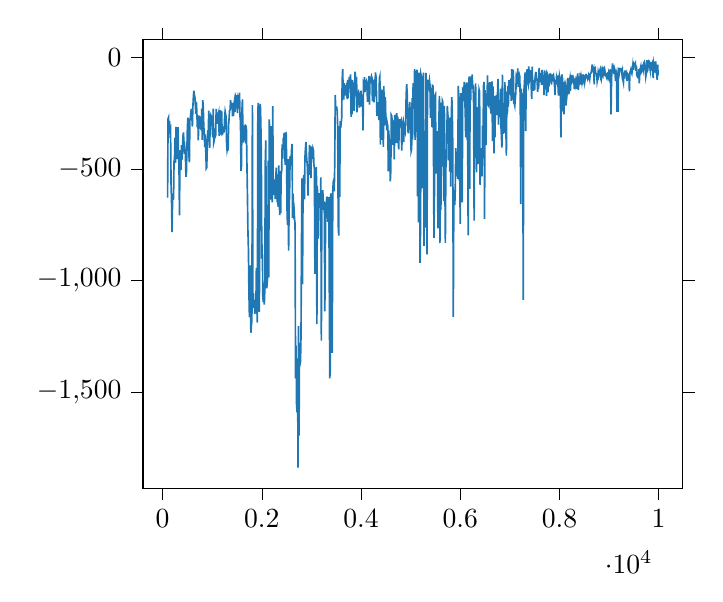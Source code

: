 % This file was created by tikzplotlib v0.9.1.
\begin{tikzpicture}

\definecolor{color0}{rgb}{0.122,0.467,0.706}

\begin{axis}[
tick align=outside,
tick pos=both,
x grid style={white!69.02!black},
xmin=-394.5, xmax=10484.5,
xtick style={color=black},
y grid style={white!69.02!black},
ymin=-1930.702, ymax=80.229,
ytick style={color=black}
]
\addplot [semithick, color0]
table {%
100 -628.095
110 -273.955
120 -268.074
130 -340.563
140 -284.071
150 -335.17
160 -326.416
170 -564.67
180 -641.89
190 -782.588
200 -647.676
210 -608.962
220 -637.275
230 -466.557
240 -451.591
250 -359.091
260 -472.143
270 -311.14
280 -396.632
290 -316.516
300 -454.599
310 -311.59
320 -435.994
330 -483.398
340 -707.636
350 -415.566
360 -440.808
370 -504.679
380 -392.849
390 -457.481
400 -418.136
410 -353.808
420 -335.743
430 -381.574
440 -431.247
450 -411.416
460 -436.389
470 -534.705
480 -514.689
490 -409.243
500 -308.216
510 -269.607
520 -320.352
530 -435.692
540 -469.513
550 -281.005
560 -268.811
570 -244.502
580 -228.97
590 -267.266
600 -308.99
610 -220.426
620 -176.99
630 -148.065
640 -166.366
650 -174.678
660 -210.82
670 -251.939
680 -197.278
690 -244.313
700 -312.931
710 -267.399
720 -370.63
730 -259.576
740 -317.622
750 -263.689
760 -315.29
770 -318.837
780 -311.321
790 -229.11
800 -369.181
810 -190.227
820 -226.953
830 -307.316
840 -342.545
850 -400.764
860 -344.577
870 -415.404
880 -496.954
890 -493.198
900 -401.392
910 -325.851
920 -354.337
930 -238.239
940 -371.104
950 -404.024
960 -266.286
970 -256.65
980 -262.713
990 -286.63
1000 -315.165
1010 -357.103
1020 -228.59
1030 -381.803
1040 -372.279
1050 -319.074
1060 -354.126
1070 -347.837
1080 -229.905
1090 -261.552
1100 -266.753
1110 -297.335
1120 -256.162
1130 -246.296
1140 -351.125
1150 -282.143
1160 -236.197
1170 -262.359
1180 -345.524
1190 -238.764
1200 -344.238
1210 -342.17
1220 -317.095
1230 -313.318
1240 -336.035
1250 -267.521
1260 -241.068
1270 -253.276
1280 -266.704
1290 -384.973
1300 -415.639
1310 -404.251
1320 -417.325
1330 -301.683
1340 -273.18
1350 -236.803
1360 -234.884
1370 -190.852
1380 -220.388
1390 -224.548
1400 -202.563
1410 -263.014
1420 -214.355
1430 -262.373
1440 -205.506
1450 -191.517
1460 -242.892
1470 -220.521
1480 -184.692
1490 -195.605
1500 -168.597
1510 -249.086
1520 -191.002
1530 -203.924
1540 -182.918
1550 -157.22
1560 -262.126
1570 -289.536
1580 -508.22
1590 -485.283
1600 -230.431
1610 -186.881
1620 -363.195
1630 -381.227
1640 -304.043
1650 -346.503
1660 -357.266
1670 -304.794
1680 -307.186
1690 -322.55
1700 -481.619
1710 -617.564
1720 -780.026
1730 -858.635
1740 -1054.651
1750 -1163.531
1760 -931.72
1770 -1130.143
1780 -1233.857
1790 -1200.032
1800 -1178.381
1810 -212.666
1820 -1075.263
1830 -1056.102
1840 -1122.739
1850 -1085.489
1860 -1150.722
1870 -1095.936
1880 -1120.083
1890 -942.958
1900 -1121.003
1910 -1188.809
1920 -232.948
1930 -203.054
1940 -1101.913
1950 -1139.78
1960 -587.677
1970 -207.412
1980 -293.409
1990 -440.705
2000 -901.43
2010 -837.235
2020 -1069.916
2030 -1096.298
2040 -1057.735
2050 -1107.502
2060 -1043.937
2070 -465.658
2080 -371.021
2090 -824.836
2100 -1035.171
2110 -1002.166
2120 -972.148
2130 -461.642
2140 -986.135
2150 -276.826
2160 -341.729
2170 -636.579
2180 -392.388
2190 -306.774
2200 -500.652
2210 -648.649
2220 -217.502
2230 -578.418
2240 -616.222
2250 -559.436
2260 -546.58
2270 -634.339
2280 -562.655
2290 -493.663
2300 -557.954
2310 -648.667
2320 -629.908
2330 -669.541
2340 -482.829
2350 -593.156
2360 -706.23
2370 -507.716
2380 -697.706
2390 -523.4
2400 -507.19
2410 -388.817
2420 -453.077
2430 -380.862
2440 -387.989
2450 -336.309
2460 -356.095
2470 -480.994
2480 -463.198
2490 -333.015
2500 -466.14
2510 -709.23
2520 -751.41
2530 -455.097
2540 -865.165
2550 -684.243
2560 -607.731
2570 -441.83
2580 -470.106
2590 -453.971
2600 -412.606
2610 -387.407
2620 -718.318
2630 -610.093
2640 -692.97
2650 -681.202
2660 -724.853
2670 -744.005
2680 -1439.143
2690 -1292.234
2700 -1552.198
2710 -1590.485
2720 -1348.827
2730 -1839.296
2740 -1203.737
2750 -1695.756
2760 -1279.225
2770 -1374.57
2780 -1363.845
2790 -1243.225
2800 -830.125
2810 -541.439
2820 -1015.879
2830 -639.438
2840 -540.481
2850 -527.014
2860 -635.744
2870 -444.563
2880 -405.769
2890 -378.379
2900 -436.743
2910 -466.807
2920 -494.043
2930 -618.973
2940 -482.988
2950 -525.272
2960 -391.368
2970 -447.025
2980 -456.371
2990 -540.098
3000 -398.431
3010 -454.776
3020 -427.377
3030 -406.736
3040 -415.442
3050 -479.771
3060 -500.661
3070 -969.853
3080 -514.954
3090 -522.43
3100 -490.219
3110 -1195.33
3120 -574.951
3130 -789.294
3140 -811.761
3150 -676.21
3160 -607.557
3170 -635.226
3180 -673.924
3190 -536.768
3200 -1269.728
3210 -638.624
3220 -654.502
3230 -594.582
3240 -682.792
3250 -643.688
3260 -692.797
3270 -1138.358
3280 -878.582
3290 -653.708
3300 -654.46
3310 -623.205
3320 -644.247
3330 -736.45
3340 -650.379
3350 -625.108
3360 -1017.658
3370 -1438.906
3380 -1398.24
3390 -608.638
3400 -1136.598
3410 -1267.553
3420 -1323.806
3430 -601.194
3440 -557.7
3450 -549.803
3460 -600.109
3470 -477.363
3480 -166.617
3490 -237.293
3500 -221.167
3510 -222.599
3520 -242.026
3530 -319.796
3540 -748.978
3550 -798.489
3560 -306.251
3570 -624.226
3580 -284.578
3590 -315.751
3600 -293.631
3610 -270.831
3620 -102.64
3630 -51.687
3640 -149.364
3650 -188.27
3660 -114.418
3670 -147.069
3680 -124.313
3690 -170.599
3700 -131.53
3710 -122.906
3720 -185.903
3730 -101.457
3740 -182.788
3750 -142.463
3760 -94.544
3770 -97.115
3780 -90.086
3790 -75.481
3800 -266.056
3810 -137.87
3820 -254.674
3830 -99.815
3840 -228.427
3850 -110.646
3860 -239.09
3870 -203.039
3880 -63.344
3890 -89.708
3900 -135.959
3910 -87.709
3920 -245.549
3930 -197.473
3940 -158.475
3950 -153.101
3960 -167.157
3970 -224.612
3980 -156.97
3990 -191.632
4000 -148.376
4010 -219.06
4020 -168.702
4030 -169.365
4040 -326.682
4050 -120.281
4060 -128.904
4070 -87.07
4080 -154.035
4090 -130.922
4100 -107.702
4110 -102.806
4120 -117.595
4130 -198.73
4140 -120.262
4150 -154.503
4160 -82.608
4170 -210.722
4180 -97.179
4190 -102.117
4200 -90.971
4210 -82.284
4220 -90.228
4230 -196.412
4240 -100.449
4250 -114.977
4260 -200.772
4270 -98.01
4280 -174.108
4290 -66.655
4300 -82.091
4310 -146.688
4320 -260.638
4330 -237.053
4340 -199.443
4350 -231.773
4360 -279.784
4370 -91.654
4380 -83.258
4390 -389.572
4400 -146.92
4410 -153.97
4420 -151.872
4430 -368.713
4440 -182.795
4450 -400.108
4460 -128.062
4470 -304.327
4480 -258.397
4490 -175.77
4500 -281.738
4510 -285.818
4520 -326.095
4530 -296.148
4540 -308.82
4550 -510.435
4560 -326.615
4570 -419.424
4580 -390.334
4590 -555.036
4600 -507.905
4610 -257.279
4620 -262.141
4630 -296.387
4640 -391.454
4650 -287.417
4660 -290.597
4670 -456.08
4680 -256.244
4690 -342.944
4700 -294.861
4710 -382.887
4720 -248.635
4730 -284.524
4740 -279.981
4750 -376.367
4760 -411.16
4770 -303.901
4780 -276.419
4790 -305.917
4800 -285.926
4810 -280.127
4820 -417.483
4830 -353.701
4840 -296.651
4850 -287.344
4860 -378.855
4870 -292.97
4880 -327.48
4890 -335.232
4900 -271.973
4910 -166.87
4920 -118.425
4930 -158.367
4940 -289.343
4950 -339.304
4960 -308.112
4970 -274.264
4980 -198.874
4990 -241.563
5000 -352.397
5010 -419.696
5020 -410.924
5030 -181.762
5040 -366.676
5050 -113.882
5060 -229.29
5070 -187.812
5080 -51.03
5090 -369.208
5100 -273.826
5110 -58.609
5120 -71.11
5130 -54.434
5140 -622.75
5150 -353.725
5160 -739.034
5170 -66.688
5180 -454.785
5190 -921.005
5200 -754.33
5210 -76.891
5220 -87.529
5230 -586.26
5240 -379.049
5250 -538.648
5260 -67.53
5270 -844.34
5280 -545.289
5290 -477.693
5300 -762.871
5310 -68.724
5320 -367.025
5330 -881.883
5340 -130.626
5350 -103.354
5360 -104.672
5370 -122.91
5380 -103.415
5390 -123.779
5400 -270.543
5410 -166.507
5420 -134.237
5430 -311.703
5440 -125.178
5450 -127.101
5460 -379.154
5470 -808.968
5480 -610.157
5490 -169.357
5500 -164.368
5510 -434.037
5520 -520.67
5530 -329.224
5540 -371.734
5550 -765.829
5560 -626.906
5570 -276.207
5580 -171.285
5590 -831.437
5600 -596.579
5610 -682.572
5620 -202.327
5630 -489.267
5640 -193.305
5650 -199.866
5660 -455.215
5670 -643.295
5680 -216.253
5690 -541.109
5700 -830.767
5710 -492.985
5720 -475.558
5730 -334.291
5740 -216.699
5750 -255.476
5760 -277.705
5770 -460.541
5780 -351.189
5790 -511.681
5800 -268.77
5810 -578.847
5820 -268.975
5830 -177.369
5840 -249.651
5850 -402.375
5860 -1163.172
5870 -649.798
5880 -594.564
5890 -661.403
5900 -584.771
5910 -405.796
5920 -460.333
5930 -502.563
5940 -490.576
5950 -543.493
5960 -126.358
5970 -184.427
5980 -524.679
5990 -517.161
6000 -745.438
6010 -159.669
6020 -442.127
6030 -229.296
6040 -649.286
6050 -137.761
6060 -138.499
6070 -173.423
6080 -109.135
6090 -187.743
6100 -236.311
6110 -357.71
6120 -123.266
6130 -111.223
6140 -359.145
6150 -356.38
6160 -797.323
6170 -126.291
6180 -83.818
6190 -588.902
6200 -83.936
6210 -191.632
6220 -86.923
6230 -140.288
6240 -74.998
6250 -124.507
6260 -125.928
6270 -209.431
6280 -730.658
6290 -244.792
6300 -178.125
6310 -115.453
6320 -289.65
6330 -514.539
6340 -222.123
6350 -337.967
6360 -476.39
6370 -213.553
6380 -142.414
6390 -150.859
6400 -570.43
6410 -418.198
6420 -489.662
6430 -405.862
6440 -532.371
6450 -304.495
6460 -349.219
6470 -125.803
6480 -108.711
6490 -722.929
6500 -146.214
6510 -283.661
6520 -392.183
6530 -159.904
6540 -189.491
6550 -79.795
6560 -210.799
6570 -215.256
6580 -136.091
6590 -145.745
6600 -110.067
6610 -210.248
6620 -250.55
6630 -202.025
6640 -107.004
6650 -374.637
6660 -129.233
6670 -177.983
6680 -429.657
6690 -227.704
6700 -357.339
6710 -175.981
6720 -173.876
6730 -206.533
6740 -257.177
6750 -176.096
6760 -95.318
6770 -300.92
6780 -224.392
6790 -212.158
6800 -235.645
6810 -139.488
6820 -302.739
6830 -350.726
6840 -403.99
6850 -76.015
6860 -315.85
6870 -341.327
6880 -215.286
6890 -337.863
6900 -109.934
6910 -305.782
6920 -312.973
6930 -439.046
6940 -152.276
6950 -253.696
6960 -127.723
6970 -219.89
6980 -101.36
6990 -149.953
7000 -155.631
7010 -119.077
7020 -93.291
7030 -194.217
7040 -51.299
7050 -77.635
7060 -188.008
7070 -53.953
7080 -203.378
7090 -203.887
7100 -215.096
7110 -183.237
7120 -158.729
7130 -80.637
7140 -86.773
7150 -98.648
7160 -47.802
7170 -131.815
7180 -84.46
7190 -74.703
7200 -83.203
7210 -195.509
7220 -657.485
7230 -139.565
7240 -203.212
7250 -188.623
7260 -160.066
7270 -1087.075
7280 -157.112
7290 -130.868
7300 -86.619
7310 -66.608
7320 -329.112
7330 -84.155
7340 -66.362
7350 -52.172
7360 -112.052
7370 -121.393
7380 -39.059
7390 -69.197
7400 -99.344
7410 -91.012
7420 -56.725
7430 -121.376
7440 -185.271
7450 -40.379
7460 -127.202
7470 -110.944
7480 -148.354
7490 -101.208
7500 -144.517
7510 -85.578
7520 -67.443
7530 -67.916
7540 -91.787
7550 -104.837
7560 -153.567
7570 -125.784
7580 -140.151
7590 -46.485
7600 -104.751
7610 -74.308
7620 -110.264
7630 -68.757
7640 -122.482
7650 -55.042
7660 -118.57
7670 -117.829
7680 -77.664
7690 -168.097
7700 -57.36
7710 -73.907
7720 -141.266
7730 -73.607
7740 -171.722
7750 -67.931
7760 -73.352
7770 -155.178
7780 -102.588
7790 -128.832
7800 -78.586
7810 -73.594
7820 -73.876
7830 -93.102
7840 -120.413
7850 -75.783
7860 -107.742
7870 -82.134
7880 -77.734
7890 -95.641
7900 -124.374
7910 -168.421
7920 -99.44
7930 -119.889
7940 -90.401
7950 -103.664
7960 -80.285
7970 -120.546
7980 -169.82
7990 -123.107
8000 -82.333
8010 -96.143
8020 -178.145
8030 -357.551
8040 -109.188
8050 -75.252
8060 -238.873
8070 -109.381
8080 -236.005
8090 -254.111
8100 -118.603
8110 -128.046
8120 -120.167
8130 -215.173
8140 -193.593
8150 -171.724
8160 -128.782
8170 -90.839
8180 -139.773
8190 -164.646
8200 -105.779
8210 -92.911
8220 -150.003
8230 -95.609
8240 -99.399
8250 -77.676
8260 -106.938
8270 -102.252
8280 -90.92
8290 -98.835
8300 -141.173
8310 -121.0
8320 -106.259
8330 -122.407
8340 -109.073
8350 -136.132
8360 -135.909
8370 -70.433
8380 -144.117
8390 -120.789
8400 -84.074
8410 -110.952
8420 -67.955
8430 -120.493
8440 -90.969
8450 -106.831
8460 -75.77
8470 -120.874
8480 -87.32
8490 -81.605
8500 -84.426
8510 -108.72
8520 -91.605
8530 -76.586
8540 -76.236
8550 -84.55
8560 -90.796
8570 -97.52
8580 -90.383
8590 -77.625
8600 -84.322
8610 -96.24
8620 -73.544
8630 -71.292
8640 -66.881
8650 -51.712
8660 -30.928
8670 -55.474
8680 -60.634
8690 -52.652
8700 -119.61
8710 -47.458
8720 -45.334
8730 -69.28
8740 -70.668
8750 -73.113
8760 -105.843
8770 -92.322
8780 -67.669
8790 -81.437
8800 -70.063
8810 -59.37
8820 -52.425
8830 -78.366
8840 -64.764
8850 -89.642
8860 -74.799
8870 -58.265
8880 -70.752
8890 -47.351
8900 -45.075
8910 -83.039
8920 -64.49
8930 -77.598
8940 -83.604
8950 -89.463
8960 -71.613
8970 -69.728
8980 -84.501
8990 -70.288
9000 -84.088
9010 -57.627
9020 -56.471
9030 -77.482
9040 -254.556
9050 -91.75
9060 -56.831
9070 -25.62
9080 -56.221
9090 -54.041
9100 -74.029
9110 -48.61
9120 -56.251
9130 -105.174
9140 -80.557
9150 -70.722
9160 -243.004
9170 -68.478
9180 -242.831
9190 -73.425
9200 -45.572
9210 -64.472
9220 -49.62
9230 -50.436
9240 -54.424
9250 -52.04
9260 -73.172
9270 -60.923
9280 -99.965
9290 -111.68
9300 -68.06
9310 -94.312
9320 -57.285
9330 -78.565
9340 -76.724
9350 -70.037
9360 -105.598
9370 -73.338
9380 -78.459
9390 -74.147
9400 -73.763
9410 -151.188
9420 -66.381
9430 -60.859
9440 -52.545
9450 -65.635
9460 -72.146
9470 -54.68
9480 -32.972
9490 -54.606
9500 -27.771
9510 -32.5
9520 -30.802
9530 -25.612
9540 -59.2
9550 -35.716
9560 -77.464
9570 -84.227
9580 -79.311
9590 -84.68
9600 -51.21
9610 -115.299
9620 -51.999
9630 -49.915
9640 -39.803
9650 -64.886
9660 -60.214
9670 -36.34
9680 -34.32
9690 -49.659
9700 -23.963
9710 -19.801
9720 -35.087
9730 -57.134
9740 -85.403
9750 -70.189
9760 -11.177
9770 -61.03
9780 -56.669
9790 -24.043
9800 -14.794
9810 -16.608
9820 -39.849
9830 -55.572
9840 -19.552
9850 -52.669
9860 -49.562
9870 -36.506
9880 -58.267
9890 -92.002
9900 -25.937
9910 -38.318
9920 -66.688
9930 -21.133
9940 -20.318
9950 -68.161
9960 -69.542
9970 -99.55
9980 -31.829
9990 -79.903
};
\end{axis}

\end{tikzpicture}

